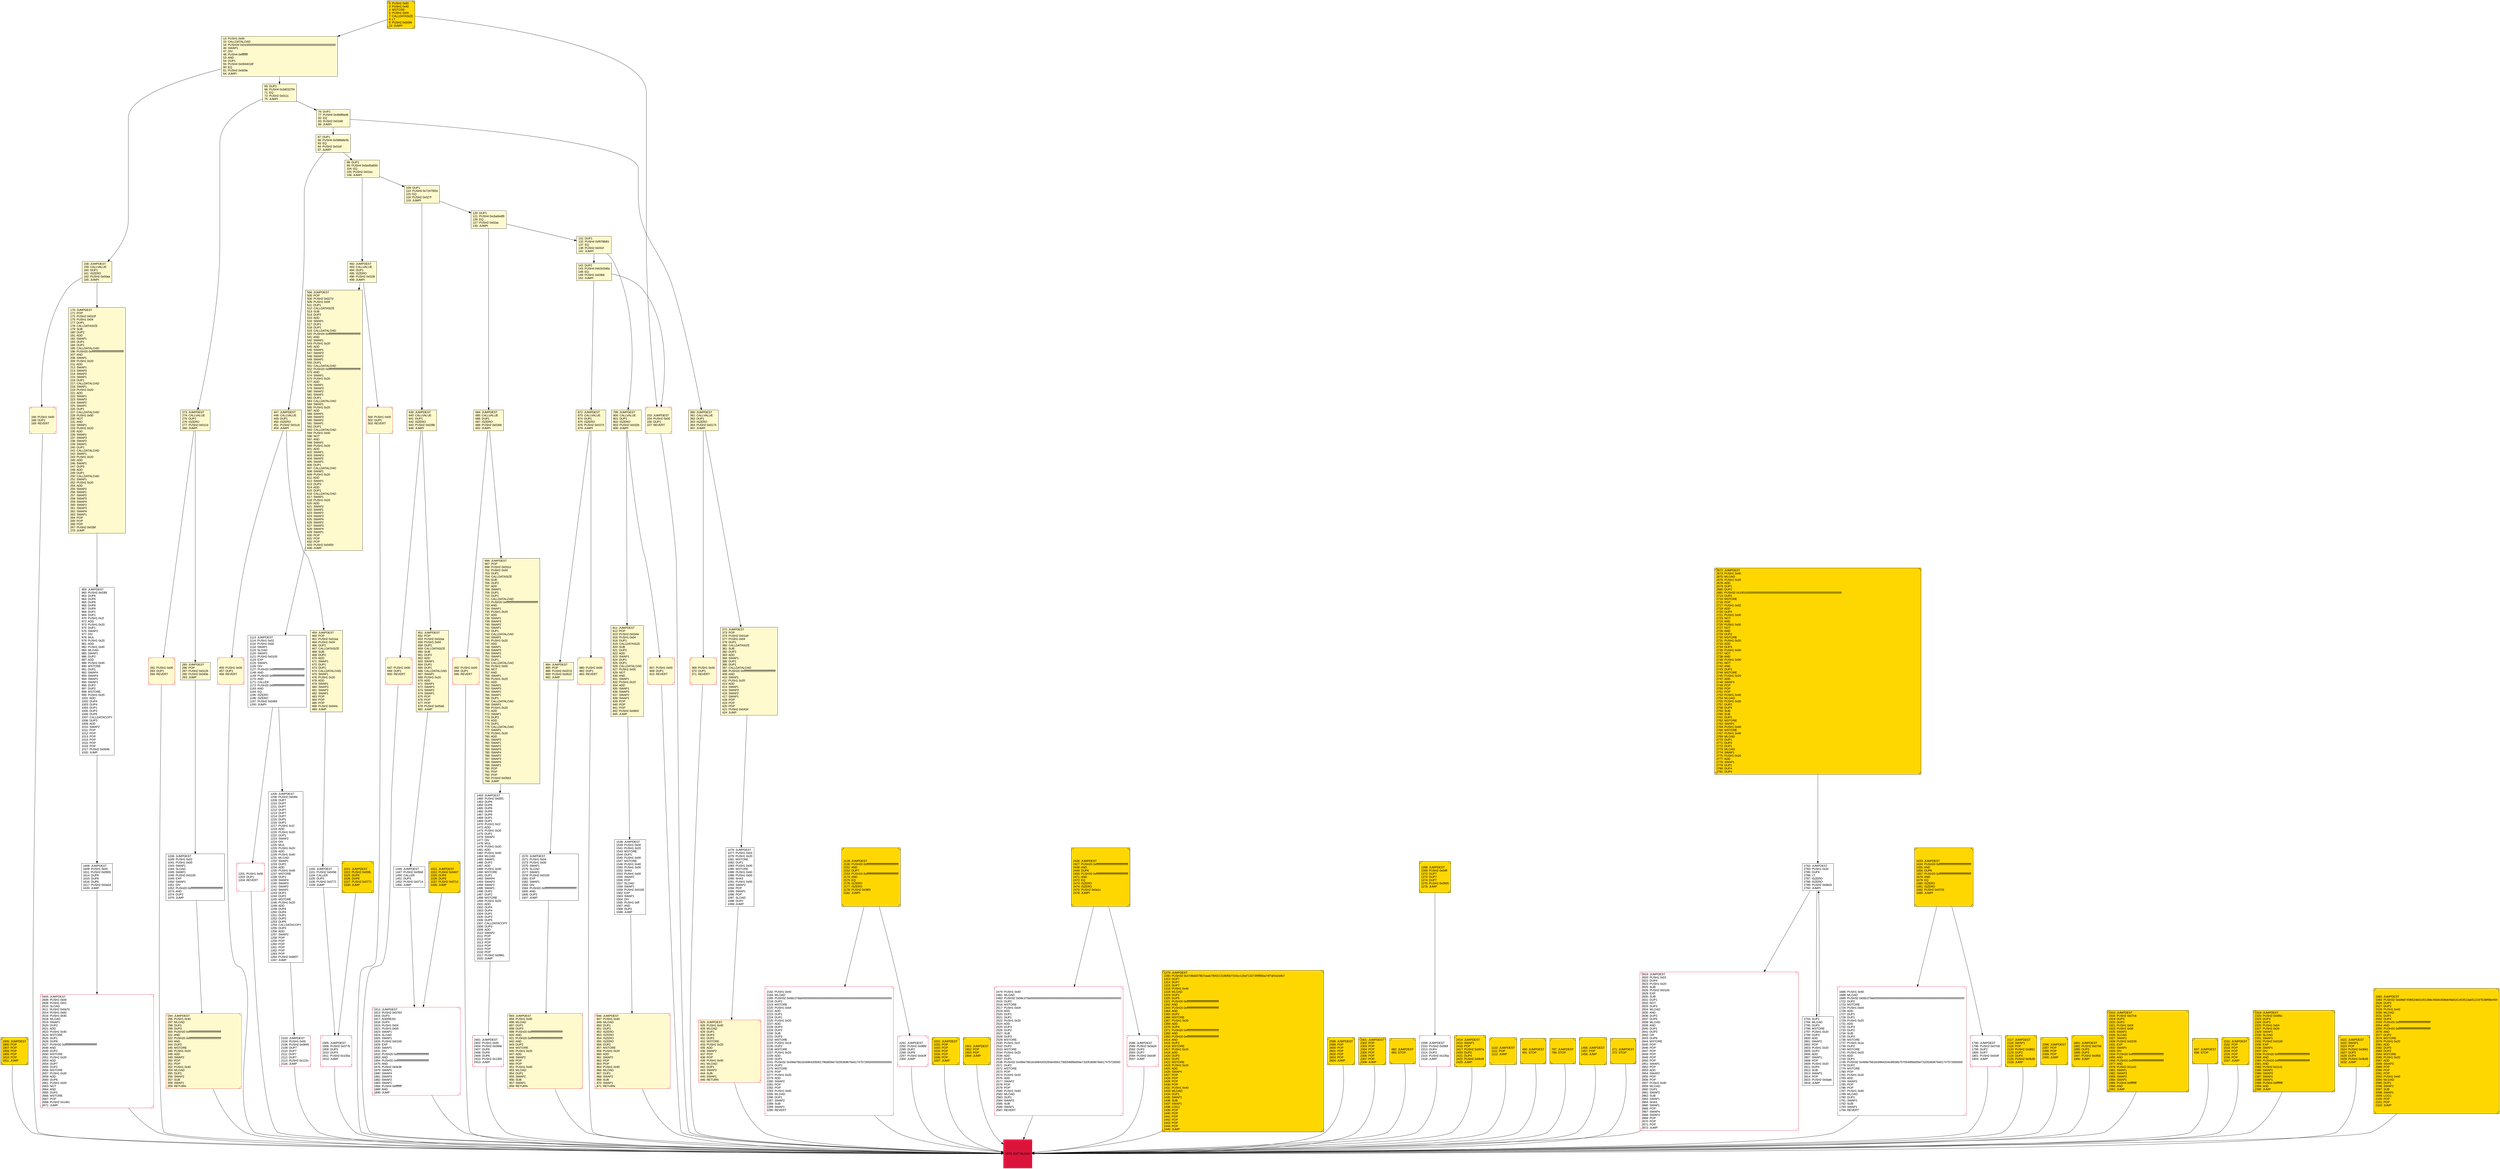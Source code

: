 digraph G {
bgcolor=transparent rankdir=UD;
node [shape=box style=filled color=black fillcolor=white fontname=arial fontcolor=black];
1992 [label="1992: JUMPDEST\l1993: PUSH32 0xb968745fb52db01651388c45b9c808b649af161403513ab512197f238f99e494\l2026: DUP3\l2027: DUP3\l2028: PUSH1 0x40\l2030: MLOAD\l2031: DUP1\l2032: DUP4\l2033: PUSH20 0xffffffffffffffffffffffffffffffffffffffff\l2054: AND\l2055: PUSH20 0xffffffffffffffffffffffffffffffffffffffff\l2076: AND\l2077: DUP2\l2078: MSTORE\l2079: PUSH1 0x20\l2081: ADD\l2082: DUP3\l2083: DUP2\l2084: MSTORE\l2085: PUSH1 0x20\l2087: ADD\l2088: SWAP3\l2089: POP\l2090: POP\l2091: POP\l2092: PUSH1 0x40\l2094: MLOAD\l2095: DUP1\l2096: SWAP2\l2097: SUB\l2098: SWAP1\l2099: LOG1\l2100: POP\l2101: POP\l2102: JUMP\l" shape=Msquare fillcolor=gold ];
13 [label="13: PUSH1 0x00\l15: CALLDATALOAD\l16: PUSH29 0x0100000000000000000000000000000000000000000000000000000000\l46: SWAP1\l47: DIV\l48: PUSH4 0xffffffff\l53: AND\l54: DUP1\l55: PUSH4 0x0944018f\l60: EQ\l61: PUSH2 0x009e\l64: JUMPI\l" fillcolor=lemonchiffon ];
1805 [label="1805: JUMPDEST\l1806: POP\l1807: POP\l1808: POP\l1809: POP\l1810: POP\l1811: JUMP\l" shape=Msquare fillcolor=gold ];
1538 [label="1538: JUMPDEST\l1539: PUSH1 0x00\l1541: PUSH1 0x20\l1543: MSTORE\l1544: DUP1\l1545: PUSH1 0x00\l1547: MSTORE\l1548: PUSH1 0x40\l1550: PUSH1 0x00\l1552: SHA3\l1553: PUSH1 0x00\l1555: SWAP2\l1556: POP\l1557: SLOAD\l1558: SWAP1\l1559: PUSH2 0x0100\l1562: EXP\l1563: SWAP1\l1564: DIV\l1565: PUSH1 0xff\l1567: AND\l1568: DUP2\l1569: JUMP\l" ];
492 [label="492: JUMPDEST\l493: CALLVALUE\l494: DUP1\l495: ISZERO\l496: PUSH2 0x01f8\l499: JUMPI\l" fillcolor=lemonchiffon ];
166 [label="166: PUSH1 0x00\l168: DUP1\l169: REVERT\l" fillcolor=lemonchiffon shape=Msquare color=crimson ];
2291 [label="2291: JUMPDEST\l2292: PUSH2 0x08fd\l2295: DUP2\l2296: DUP8\l2297: PUSH2 0x0c9f\l2300: JUMP\l" shape=Msquare color=crimson ];
651 [label="651: JUMPDEST\l652: POP\l653: PUSH2 0x02aa\l656: PUSH1 0x04\l658: DUP1\l659: CALLDATASIZE\l660: SUB\l661: DUP2\l662: ADD\l663: SWAP1\l664: DUP1\l665: DUP1\l666: CALLDATALOAD\l667: SWAP1\l668: PUSH1 0x20\l670: ADD\l671: SWAP1\l672: SWAP3\l673: SWAP2\l674: SWAP1\l675: POP\l676: POP\l677: POP\l678: PUSH2 0x05a6\l681: JUMP\l" fillcolor=lemonchiffon ];
1031 [label="1031: JUMPDEST\l1032: POP\l1033: POP\l1034: POP\l1035: POP\l1036: POP\l1037: JUMP\l" shape=Msquare fillcolor=gold ];
1201 [label="1201: PUSH1 0x00\l1203: DUP1\l1204: REVERT\l" shape=Msquare color=crimson ];
273 [label="273: JUMPDEST\l274: CALLVALUE\l275: DUP1\l276: ISZERO\l277: PUSH2 0x011d\l280: JUMPI\l" fillcolor=lemonchiffon ];
692 [label="692: PUSH1 0x00\l694: DUP1\l695: REVERT\l" fillcolor=lemonchiffon shape=Msquare color=crimson ];
360 [label="360: JUMPDEST\l361: CALLVALUE\l362: DUP1\l363: ISZERO\l364: PUSH2 0x0174\l367: JUMPI\l" fillcolor=lemonchiffon ];
425 [label="425: JUMPDEST\l426: PUSH1 0x40\l428: MLOAD\l429: DUP1\l430: DUP3\l431: DUP2\l432: MSTORE\l433: PUSH1 0x20\l435: ADD\l436: SWAP2\l437: POP\l438: POP\l439: PUSH1 0x40\l441: MLOAD\l442: DUP1\l443: SWAP2\l444: SUB\l445: SWAP1\l446: RETURN\l" fillcolor=lemonchiffon shape=Msquare color=crimson ];
2605 [label="2605: JUMPDEST\l2606: PUSH1 0x00\l2608: PUSH1 0x01\l2610: SLOAD\l2611: PUSH2 0x0a70\l2614: PUSH1 0x60\l2616: PUSH1 0x40\l2618: MLOAD\l2619: SWAP1\l2620: DUP2\l2621: ADD\l2622: PUSH1 0x40\l2624: MSTORE\l2625: DUP1\l2626: DUP8\l2627: PUSH20 0xffffffffffffffffffffffffffffffffffffffff\l2648: AND\l2649: DUP2\l2650: MSTORE\l2651: PUSH1 0x20\l2653: ADD\l2654: DUP7\l2655: DUP2\l2656: MSTORE\l2657: PUSH1 0x20\l2659: ADD\l2660: DUP6\l2661: PUSH1 0x00\l2663: NOT\l2664: AND\l2665: DUP2\l2666: MSTORE\l2667: POP\l2668: PUSH2 0x1461\l2671: JUMP\l" shape=Msquare color=crimson ];
647 [label="647: PUSH1 0x00\l649: DUP1\l650: REVERT\l" fillcolor=lemonchiffon shape=Msquare color=crimson ];
1901 [label="1901: JUMPDEST\l1902: POP\l1903: POP\l1904: JUMP\l" shape=Msquare fillcolor=gold ];
2873 [label="2873: JUMPDEST\l2874: PUSH1 0x00\l2876: DUP1\l" shape=Msquare color=crimson ];
2588 [label="2588: JUMPDEST\l2589: PUSH2 0x0a26\l2592: DUP2\l2593: DUP7\l2594: PUSH2 0x0c9f\l2597: JUMP\l" shape=Msquare color=crimson ];
893 [label="893: JUMPDEST\l894: PUSH1 0x40\l896: MLOAD\l897: DUP1\l898: DUP3\l899: PUSH20 0xffffffffffffffffffffffffffffffffffffffff\l920: AND\l921: PUSH20 0xffffffffffffffffffffffffffffffffffffffff\l942: AND\l943: DUP2\l944: MSTORE\l945: PUSH1 0x20\l947: ADD\l948: SWAP2\l949: POP\l950: POP\l951: PUSH1 0x40\l953: MLOAD\l954: DUP1\l955: SWAP2\l956: SUB\l957: SWAP1\l958: RETURN\l" fillcolor=lemonchiffon shape=Msquare color=crimson ];
1279 [label="1279: JUMPDEST\l1280: PUSH32 0xe7d9dd378b7eaab790021318bf0b7316cc12bd7132735ff85ba74f7af1b2d4b7\l1313: DUP7\l1314: DUP7\l1315: DUP7\l1316: PUSH1 0x40\l1318: MLOAD\l1319: DUP1\l1320: DUP5\l1321: PUSH20 0xffffffffffffffffffffffffffffffffffffffff\l1342: AND\l1343: PUSH20 0xffffffffffffffffffffffffffffffffffffffff\l1364: AND\l1365: DUP2\l1366: MSTORE\l1367: PUSH1 0x20\l1369: ADD\l1370: DUP4\l1371: PUSH20 0xffffffffffffffffffffffffffffffffffffffff\l1392: AND\l1393: PUSH20 0xffffffffffffffffffffffffffffffffffffffff\l1414: AND\l1415: DUP2\l1416: MSTORE\l1417: PUSH1 0x20\l1419: ADD\l1420: DUP3\l1421: DUP2\l1422: MSTORE\l1423: PUSH1 0x20\l1425: ADD\l1426: SWAP4\l1427: POP\l1428: POP\l1429: POP\l1430: POP\l1431: PUSH1 0x40\l1433: MLOAD\l1434: DUP1\l1435: SWAP2\l1436: SUB\l1437: SWAP1\l1438: LOG1\l1439: POP\l1440: POP\l1441: POP\l1442: POP\l1443: POP\l1444: POP\l1445: JUMP\l" shape=Msquare fillcolor=gold ];
2598 [label="2598: JUMPDEST\l2599: POP\l2600: POP\l2601: POP\l2602: POP\l2603: POP\l2604: JUMP\l" shape=Msquare fillcolor=gold ];
884 [label="884: JUMPDEST\l885: POP\l886: PUSH2 0x037d\l889: PUSH2 0x0622\l892: JUMP\l" fillcolor=lemonchiffon ];
2873 [label="2873: EXIT BLOCK\l" fillcolor=crimson ];
2301 [label="2301: JUMPDEST\l2302: POP\l2303: POP\l2304: POP\l2305: POP\l2306: POP\l2307: POP\l2308: JUMP\l" shape=Msquare fillcolor=gold ];
682 [label="682: JUMPDEST\l683: STOP\l" fillcolor=lemonchiffon shape=Msquare fillcolor=gold ];
811 [label="811: JUMPDEST\l812: POP\l813: PUSH2 0x034e\l816: PUSH1 0x04\l818: DUP1\l819: CALLDATASIZE\l820: SUB\l821: DUP2\l822: ADD\l823: SWAP1\l824: DUP1\l825: DUP1\l826: CALLDATALOAD\l827: PUSH1 0x00\l829: NOT\l830: AND\l831: SWAP1\l832: PUSH1 0x20\l834: ADD\l835: SWAP1\l836: SWAP3\l837: SWAP2\l838: SWAP1\l839: POP\l840: POP\l841: POP\l842: PUSH2 0x0602\l845: JUMP\l" fillcolor=lemonchiffon ];
87 [label="87: DUP1\l88: PUSH4 0x586b8e3b\l93: EQ\l94: PUSH2 0x01bf\l97: JUMPI\l" fillcolor=lemonchiffon ];
684 [label="684: JUMPDEST\l685: CALLVALUE\l686: DUP1\l687: ISZERO\l688: PUSH2 0x02b8\l691: JUMPI\l" fillcolor=lemonchiffon ];
2309 [label="2309: JUMPDEST\l2310: PUSH2 0x090f\l2313: DUP4\l2314: DUP3\l2315: PUSH2 0x105a\l2318: JUMP\l" shape=Msquare color=crimson ];
799 [label="799: JUMPDEST\l800: CALLVALUE\l801: DUP1\l802: ISZERO\l803: PUSH2 0x032b\l806: JUMPI\l" fillcolor=lemonchiffon ];
959 [label="959: JUMPDEST\l960: PUSH2 0x03fd\l963: DUP6\l964: DUP6\l965: DUP6\l966: DUP6\l967: DUP6\l968: DUP1\l969: DUP1\l970: PUSH1 0x1f\l972: ADD\l973: PUSH1 0x20\l975: DUP1\l976: SWAP2\l977: DIV\l978: MUL\l979: PUSH1 0x20\l981: ADD\l982: PUSH1 0x40\l984: MLOAD\l985: SWAP1\l986: DUP2\l987: ADD\l988: PUSH1 0x40\l990: MSTORE\l991: DUP1\l992: SWAP4\l993: SWAP3\l994: SWAP2\l995: SWAP1\l996: DUP2\l997: DUP2\l998: MSTORE\l999: PUSH1 0x20\l1001: ADD\l1002: DUP4\l1003: DUP4\l1004: DUP1\l1005: DUP3\l1006: DUP5\l1007: CALLDATACOPY\l1008: DUP3\l1009: ADD\l1010: SWAP2\l1011: POP\l1012: POP\l1013: POP\l1014: POP\l1015: POP\l1016: POP\l1017: PUSH2 0x0648\l1020: JUMP\l" ];
131 [label="131: DUP1\l132: PUSH4 0xf978fd61\l137: EQ\l138: PUSH2 0x031f\l141: JUMPI\l" fillcolor=lemonchiffon ];
500 [label="500: PUSH1 0x00\l502: DUP1\l503: REVERT\l" fillcolor=lemonchiffon shape=Msquare color=crimson ];
65 [label="65: DUP1\l66: PUSH4 0x3d0327f4\l71: EQ\l72: PUSH2 0x0111\l75: JUMPI\l" fillcolor=lemonchiffon ];
1459 [label="1459: JUMPDEST\l1460: PUSH2 0x05f1\l1463: DUP6\l1464: DUP6\l1465: DUP6\l1466: DUP6\l1467: DUP6\l1468: DUP1\l1469: DUP1\l1470: PUSH1 0x1f\l1472: ADD\l1473: PUSH1 0x20\l1475: DUP1\l1476: SWAP2\l1477: DIV\l1478: MUL\l1479: PUSH1 0x20\l1481: ADD\l1482: PUSH1 0x40\l1484: MLOAD\l1485: SWAP1\l1486: DUP2\l1487: ADD\l1488: PUSH1 0x40\l1490: MSTORE\l1491: DUP1\l1492: SWAP4\l1493: SWAP3\l1494: SWAP2\l1495: SWAP1\l1496: DUP2\l1497: DUP2\l1498: MSTORE\l1499: PUSH1 0x20\l1501: ADD\l1502: DUP4\l1503: DUP4\l1504: DUP1\l1505: DUP3\l1506: DUP5\l1507: CALLDATACOPY\l1508: DUP3\l1509: ADD\l1510: SWAP2\l1511: POP\l1512: POP\l1513: POP\l1514: POP\l1515: POP\l1516: POP\l1517: PUSH2 0x0961\l1520: JUMP\l" ];
459 [label="459: JUMPDEST\l460: POP\l461: PUSH2 0x01ea\l464: PUSH1 0x04\l466: DUP1\l467: CALLDATASIZE\l468: SUB\l469: DUP2\l470: ADD\l471: SWAP1\l472: DUP1\l473: DUP1\l474: CALLDATALOAD\l475: SWAP1\l476: PUSH1 0x20\l478: ADD\l479: SWAP1\l480: SWAP3\l481: SWAP2\l482: SWAP1\l483: POP\l484: POP\l485: POP\l486: PUSH2 0x044c\l489: JUMP\l" fillcolor=lemonchiffon ];
2414 [label="2414: JUMPDEST\l2415: SWAP1\l2416: POP\l2417: PUSH2 0x097a\l2420: DUP2\l2421: DUP4\l2422: PUSH2 0x0b39\l2425: JUMP\l" shape=Msquare fillcolor=gold ];
1446 [label="1446: JUMPDEST\l1447: PUSH2 0x05b0\l1450: CALLER\l1451: DUP3\l1452: PUSH2 0x0714\l1455: JUMP\l" ];
455 [label="455: PUSH1 0x00\l457: DUP1\l458: REVERT\l" fillcolor=lemonchiffon shape=Msquare color=crimson ];
2103 [label="2103: JUMPDEST\l2104: PUSH1 0x00\l2106: PUSH2 0x0845\l2109: DUP7\l2110: DUP7\l2111: DUP7\l2112: DUP7\l2113: PUSH2 0x122c\l2116: JUMP\l" shape=Msquare color=crimson ];
1113 [label="1113: JUMPDEST\l1114: PUSH1 0x02\l1116: PUSH1 0x00\l1118: SWAP1\l1119: SLOAD\l1120: SWAP1\l1121: PUSH2 0x0100\l1124: EXP\l1125: SWAP1\l1126: DIV\l1127: PUSH20 0xffffffffffffffffffffffffffffffffffffffff\l1148: AND\l1149: PUSH20 0xffffffffffffffffffffffffffffffffffffffff\l1170: AND\l1171: CALLER\l1172: PUSH20 0xffffffffffffffffffffffffffffffffffffffff\l1193: AND\l1194: EQ\l1195: ISZERO\l1196: ISZERO\l1197: PUSH2 0x04b5\l1200: JUMPI\l" ];
76 [label="76: DUP1\l77: PUSH4 0x49df8a46\l82: EQ\l83: PUSH2 0x0168\l86: JUMPI\l" fillcolor=lemonchiffon ];
696 [label="696: JUMPDEST\l697: POP\l698: PUSH2 0x031d\l701: PUSH1 0x04\l703: DUP1\l704: CALLDATASIZE\l705: SUB\l706: DUP2\l707: ADD\l708: SWAP1\l709: DUP1\l710: DUP1\l711: CALLDATALOAD\l712: PUSH20 0xffffffffffffffffffffffffffffffffffffffff\l733: AND\l734: SWAP1\l735: PUSH1 0x20\l737: ADD\l738: SWAP1\l739: SWAP3\l740: SWAP2\l741: SWAP1\l742: DUP1\l743: CALLDATALOAD\l744: SWAP1\l745: PUSH1 0x20\l747: ADD\l748: SWAP1\l749: SWAP3\l750: SWAP2\l751: SWAP1\l752: DUP1\l753: CALLDATALOAD\l754: PUSH1 0x00\l756: NOT\l757: AND\l758: SWAP1\l759: PUSH1 0x20\l761: ADD\l762: SWAP1\l763: SWAP3\l764: SWAP2\l765: SWAP1\l766: DUP1\l767: CALLDATALOAD\l768: SWAP1\l769: PUSH1 0x20\l771: ADD\l772: SWAP1\l773: DUP3\l774: ADD\l775: DUP1\l776: CALLDATALOAD\l777: SWAP1\l778: PUSH1 0x20\l780: ADD\l781: SWAP2\l782: SWAP1\l783: SWAP2\l784: SWAP3\l785: SWAP4\l786: SWAP2\l787: SWAP3\l788: SWAP4\l789: SWAP1\l790: POP\l791: POP\l792: POP\l793: PUSH2 0x05b3\l796: JUMP\l" fillcolor=lemonchiffon ];
1110 [label="1110: JUMPDEST\l1111: POP\l1112: JUMP\l" shape=Msquare fillcolor=gold ];
846 [label="846: JUMPDEST\l847: PUSH1 0x40\l849: MLOAD\l850: DUP1\l851: DUP3\l852: ISZERO\l853: ISZERO\l854: ISZERO\l855: ISZERO\l856: DUP2\l857: MSTORE\l858: PUSH1 0x20\l860: ADD\l861: SWAP2\l862: POP\l863: POP\l864: PUSH1 0x40\l866: MLOAD\l867: DUP1\l868: SWAP2\l869: SUB\l870: SWAP1\l871: RETURN\l" fillcolor=lemonchiffon shape=Msquare color=crimson ];
294 [label="294: JUMPDEST\l295: PUSH1 0x40\l297: MLOAD\l298: DUP1\l299: DUP3\l300: PUSH20 0xffffffffffffffffffffffffffffffffffffffff\l321: AND\l322: PUSH20 0xffffffffffffffffffffffffffffffffffffffff\l343: AND\l344: DUP2\l345: MSTORE\l346: PUSH1 0x20\l348: ADD\l349: SWAP2\l350: POP\l351: POP\l352: PUSH1 0x40\l354: MLOAD\l355: DUP1\l356: SWAP2\l357: SUB\l358: SWAP1\l359: RETURN\l" fillcolor=lemonchiffon shape=Msquare color=crimson ];
872 [label="872: JUMPDEST\l873: CALLVALUE\l874: DUP1\l875: ISZERO\l876: PUSH2 0x0374\l879: JUMPI\l" fillcolor=lemonchiffon ];
2672 [label="2672: JUMPDEST\l2673: PUSH1 0x40\l2675: MLOAD\l2676: PUSH1 0x20\l2678: ADD\l2679: DUP1\l2680: DUP1\l2681: PUSH32 0x1901000000000000000000000000000000000000000000000000000000000000\l2714: DUP2\l2715: MSTORE\l2716: POP\l2717: PUSH1 0x02\l2719: ADD\l2720: DUP4\l2721: PUSH1 0x00\l2723: NOT\l2724: AND\l2725: PUSH1 0x00\l2727: NOT\l2728: AND\l2729: DUP2\l2730: MSTORE\l2731: PUSH1 0x20\l2733: ADD\l2734: DUP3\l2735: PUSH1 0x00\l2737: NOT\l2738: AND\l2739: PUSH1 0x00\l2741: NOT\l2742: AND\l2743: DUP2\l2744: MSTORE\l2745: PUSH1 0x20\l2747: ADD\l2748: SWAP3\l2749: POP\l2750: POP\l2751: POP\l2752: PUSH1 0x40\l2754: MLOAD\l2755: PUSH1 0x20\l2757: DUP2\l2758: DUP4\l2759: SUB\l2760: SUB\l2761: DUP2\l2762: MSTORE\l2763: SWAP1\l2764: PUSH1 0x40\l2766: MSTORE\l2767: PUSH1 0x40\l2769: MLOAD\l2770: DUP1\l2771: DUP3\l2772: DUP1\l2773: MLOAD\l2774: SWAP1\l2775: PUSH1 0x20\l2777: ADD\l2778: SWAP1\l2779: DUP1\l2780: DUP4\l2781: DUP4\l" shape=Msquare fillcolor=gold ];
490 [label="490: JUMPDEST\l491: STOP\l" fillcolor=lemonchiffon shape=Msquare fillcolor=gold ];
2479 [label="2479: PUSH1 0x40\l2481: MLOAD\l2482: PUSH32 0x08c379a000000000000000000000000000000000000000000000000000000000\l2515: DUP2\l2516: MSTORE\l2517: PUSH1 0x04\l2519: ADD\l2520: DUP1\l2521: DUP1\l2522: PUSH1 0x20\l2524: ADD\l2525: DUP3\l2526: DUP2\l2527: SUB\l2528: DUP3\l2529: MSTORE\l2530: PUSH1 0x1f\l2532: DUP2\l2533: MSTORE\l2534: PUSH1 0x20\l2536: ADD\l2537: DUP1\l2538: PUSH32 0x496e76616c69642052656c65617365546f6b656e73205369676e617475726500\l2571: DUP2\l2572: MSTORE\l2573: POP\l2574: PUSH1 0x20\l2576: ADD\l2577: SWAP2\l2578: POP\l2579: POP\l2580: PUSH1 0x40\l2582: MLOAD\l2583: DUP1\l2584: SWAP2\l2585: SUB\l2586: SWAP1\l2587: REVERT\l" shape=Msquare color=crimson ];
807 [label="807: PUSH1 0x00\l809: DUP1\l810: REVERT\l" fillcolor=lemonchiffon shape=Msquare color=crimson ];
797 [label="797: JUMPDEST\l798: STOP\l" fillcolor=lemonchiffon shape=Msquare fillcolor=gold ];
98 [label="98: DUP1\l99: PUSH4 0x5ed5eb50\l104: EQ\l105: PUSH2 0x01ec\l108: JUMPI\l" fillcolor=lemonchiffon ];
1456 [label="1456: JUMPDEST\l1457: POP\l1458: JUMP\l" shape=Msquare fillcolor=gold ];
158 [label="158: JUMPDEST\l159: CALLVALUE\l160: DUP1\l161: ISZERO\l162: PUSH2 0x00aa\l165: JUMPI\l" fillcolor=lemonchiffon ];
271 [label="271: JUMPDEST\l272: STOP\l" fillcolor=lemonchiffon shape=Msquare fillcolor=gold ];
153 [label="153: JUMPDEST\l154: PUSH1 0x00\l156: DUP1\l157: REVERT\l" fillcolor=lemonchiffon shape=Msquare color=crimson ];
2426 [label="2426: JUMPDEST\l2427: PUSH20 0xffffffffffffffffffffffffffffffffffffffff\l2448: AND\l2449: DUP6\l2450: PUSH20 0xffffffffffffffffffffffffffffffffffffffff\l2471: AND\l2472: EQ\l2473: ISZERO\l2474: ISZERO\l2475: PUSH2 0x0a1c\l2478: JUMPI\l" shape=Msquare fillcolor=gold ];
2793 [label="2793: DUP1\l2794: MLOAD\l2795: DUP3\l2796: MSTORE\l2797: PUSH1 0x20\l2799: DUP3\l2800: ADD\l2801: SWAP2\l2802: POP\l2803: PUSH1 0x20\l2805: DUP2\l2806: ADD\l2807: SWAP1\l2808: POP\l2809: PUSH1 0x20\l2811: DUP4\l2812: SUB\l2813: SWAP3\l2814: POP\l2815: PUSH2 0x0ade\l2818: JUMP\l" ];
2819 [label="2819: JUMPDEST\l2820: PUSH1 0x01\l2822: DUP4\l2823: PUSH1 0x20\l2825: SUB\l2826: PUSH2 0x0100\l2829: EXP\l2830: SUB\l2831: DUP1\l2832: NOT\l2833: DUP3\l2834: MLOAD\l2835: AND\l2836: DUP2\l2837: DUP5\l2838: MLOAD\l2839: AND\l2840: DUP1\l2841: DUP3\l2842: OR\l2843: DUP6\l2844: MSTORE\l2845: POP\l2846: POP\l2847: POP\l2848: POP\l2849: POP\l2850: POP\l2851: SWAP1\l2852: POP\l2853: ADD\l2854: SWAP2\l2855: POP\l2856: POP\l2857: PUSH1 0x40\l2859: MLOAD\l2860: DUP1\l2861: SWAP2\l2862: SUB\l2863: SWAP1\l2864: SHA3\l2865: SWAP1\l2866: POP\l2867: SWAP4\l2868: SWAP3\l2869: POP\l2870: POP\l2871: POP\l2872: JUMP\l" shape=Msquare color=crimson ];
120 [label="120: DUP1\l121: PUSH4 0xcba5edf8\l126: EQ\l127: PUSH2 0x02ac\l130: JUMPI\l" fillcolor=lemonchiffon ];
1038 [label="1038: JUMPDEST\l1039: PUSH1 0x02\l1041: PUSH1 0x00\l1043: SWAP1\l1044: SLOAD\l1045: SWAP1\l1046: PUSH2 0x0100\l1049: EXP\l1050: SWAP1\l1051: DIV\l1052: PUSH20 0xffffffffffffffffffffffffffffffffffffffff\l1073: AND\l1074: DUP2\l1075: JUMP\l" ];
1795 [label="1795: JUMPDEST\l1796: PUSH2 0x070d\l1799: DUP2\l1800: DUP7\l1801: PUSH2 0x0c9f\l1804: JUMP\l" shape=Msquare color=crimson ];
2117 [label="2117: JUMPDEST\l2118: SWAP1\l2119: POP\l2120: PUSH2 0x0851\l2123: DUP2\l2124: DUP4\l2125: PUSH2 0x0b39\l2128: JUMP\l" shape=Msquare fillcolor=gold ];
170 [label="170: JUMPDEST\l171: POP\l172: PUSH2 0x010f\l175: PUSH1 0x04\l177: DUP1\l178: CALLDATASIZE\l179: SUB\l180: DUP2\l181: ADD\l182: SWAP1\l183: DUP1\l184: DUP1\l185: CALLDATALOAD\l186: PUSH20 0xffffffffffffffffffffffffffffffffffffffff\l207: AND\l208: SWAP1\l209: PUSH1 0x20\l211: ADD\l212: SWAP1\l213: SWAP3\l214: SWAP2\l215: SWAP1\l216: DUP1\l217: CALLDATALOAD\l218: SWAP1\l219: PUSH1 0x20\l221: ADD\l222: SWAP1\l223: SWAP3\l224: SWAP2\l225: SWAP1\l226: DUP1\l227: CALLDATALOAD\l228: PUSH1 0x00\l230: NOT\l231: AND\l232: SWAP1\l233: PUSH1 0x20\l235: ADD\l236: SWAP1\l237: SWAP3\l238: SWAP2\l239: SWAP1\l240: DUP1\l241: CALLDATALOAD\l242: SWAP1\l243: PUSH1 0x20\l245: ADD\l246: SWAP1\l247: DUP3\l248: ADD\l249: DUP1\l250: CALLDATALOAD\l251: SWAP1\l252: PUSH1 0x20\l254: ADD\l255: SWAP2\l256: SWAP1\l257: SWAP2\l258: SWAP3\l259: SWAP4\l260: SWAP2\l261: SWAP3\l262: SWAP4\l263: SWAP1\l264: POP\l265: POP\l266: POP\l267: PUSH2 0x03bf\l270: JUMP\l" fillcolor=lemonchiffon ];
2129 [label="2129: JUMPDEST\l2130: PUSH20 0xffffffffffffffffffffffffffffffffffffffff\l2151: AND\l2152: DUP7\l2153: PUSH20 0xffffffffffffffffffffffffffffffffffffffff\l2174: AND\l2175: EQ\l2176: ISZERO\l2177: ISZERO\l2178: PUSH2 0x08f3\l2181: JUMPI\l" shape=Msquare fillcolor=gold ];
1521 [label="1521: JUMPDEST\l1522: PUSH2 0x05fb\l1525: DUP6\l1526: DUP6\l1527: PUSH2 0x0771\l1530: JUMP\l" shape=Msquare fillcolor=gold ];
109 [label="109: DUP1\l110: PUSH4 0x72475f2d\l115: EQ\l116: PUSH2 0x027f\l119: JUMPI\l" fillcolor=lemonchiffon ];
447 [label="447: JUMPDEST\l448: CALLVALUE\l449: DUP1\l450: ISZERO\l451: PUSH2 0x01cb\l454: JUMPI\l" fillcolor=lemonchiffon ];
281 [label="281: PUSH1 0x00\l283: DUP1\l284: REVERT\l" fillcolor=lemonchiffon shape=Msquare color=crimson ];
0 [label="0: PUSH1 0x80\l2: PUSH1 0x40\l4: MSTORE\l5: PUSH1 0x04\l7: CALLDATASIZE\l8: LT\l9: PUSH2 0x0099\l12: JUMPI\l" fillcolor=lemonchiffon shape=Msquare fillcolor=gold ];
1608 [label="1608: JUMPDEST\l1609: PUSH1 0x00\l1611: PUSH2 0x0655\l1614: DUP6\l1615: DUP6\l1616: DUP6\l1617: PUSH2 0x0a2d\l1620: JUMP\l" ];
2396 [label="2396: JUMPDEST\l2397: POP\l2398: POP\l2399: POP\l2400: JUMP\l" shape=Msquare fillcolor=gold ];
1633 [label="1633: JUMPDEST\l1634: PUSH20 0xffffffffffffffffffffffffffffffffffffffff\l1655: AND\l1656: DUP6\l1657: PUSH20 0xffffffffffffffffffffffffffffffffffffffff\l1678: AND\l1679: EQ\l1680: ISZERO\l1681: ISZERO\l1682: PUSH2 0x0703\l1685: JUMPI\l" shape=Msquare fillcolor=gold ];
2182 [label="2182: PUSH1 0x40\l2184: MLOAD\l2185: PUSH32 0x08c379a000000000000000000000000000000000000000000000000000000000\l2218: DUP2\l2219: MSTORE\l2220: PUSH1 0x04\l2222: ADD\l2223: DUP1\l2224: DUP1\l2225: PUSH1 0x20\l2227: ADD\l2228: DUP3\l2229: DUP2\l2230: SUB\l2231: DUP3\l2232: MSTORE\l2233: PUSH1 0x19\l2235: DUP2\l2236: MSTORE\l2237: PUSH1 0x20\l2239: ADD\l2240: DUP1\l2241: PUSH32 0x496e76616c6964205061796d656e74205369676e617475726500000000000000\l2274: DUP2\l2275: MSTORE\l2276: POP\l2277: PUSH1 0x20\l2279: ADD\l2280: SWAP2\l2281: POP\l2282: POP\l2283: PUSH1 0x40\l2285: MLOAD\l2286: DUP1\l2287: SWAP2\l2288: SUB\l2289: SWAP1\l2290: REVERT\l" shape=Msquare color=crimson ];
1812 [label="1812: JUMPDEST\l1813: PUSH2 0x0763\l1816: DUP3\l1817: ADDRESS\l1818: DUP4\l1819: PUSH1 0x04\l1821: PUSH1 0x00\l1823: SWAP1\l1824: SLOAD\l1825: SWAP1\l1826: PUSH2 0x0100\l1829: EXP\l1830: SWAP1\l1831: DIV\l1832: PUSH20 0xffffffffffffffffffffffffffffffffffffffff\l1853: AND\l1854: PUSH20 0xffffffffffffffffffffffffffffffffffffffff\l1875: AND\l1876: PUSH2 0x0e36\l1879: SWAP1\l1880: SWAP4\l1881: SWAP3\l1882: SWAP2\l1883: SWAP1\l1884: PUSH4 0xffffffff\l1889: AND\l1890: JUMP\l" shape=Msquare color=crimson ];
1205 [label="1205: JUMPDEST\l1206: PUSH2 0x04f4\l1209: DUP7\l1210: DUP7\l1211: DUP7\l1212: DUP7\l1213: DUP7\l1214: DUP7\l1215: DUP1\l1216: DUP1\l1217: PUSH1 0x1f\l1219: ADD\l1220: PUSH1 0x20\l1222: DUP1\l1223: SWAP2\l1224: DIV\l1225: MUL\l1226: PUSH1 0x20\l1228: ADD\l1229: PUSH1 0x40\l1231: MLOAD\l1232: SWAP1\l1233: DUP2\l1234: ADD\l1235: PUSH1 0x40\l1237: MSTORE\l1238: DUP1\l1239: SWAP4\l1240: SWAP3\l1241: SWAP2\l1242: SWAP1\l1243: DUP2\l1244: DUP2\l1245: MSTORE\l1246: PUSH1 0x20\l1248: ADD\l1249: DUP4\l1250: DUP4\l1251: DUP1\l1252: DUP3\l1253: DUP5\l1254: CALLDATACOPY\l1255: DUP3\l1256: ADD\l1257: SWAP2\l1258: POP\l1259: POP\l1260: POP\l1261: POP\l1262: POP\l1263: POP\l1264: PUSH2 0x0837\l1267: JUMP\l" ];
368 [label="368: PUSH1 0x00\l370: DUP1\l371: REVERT\l" fillcolor=lemonchiffon shape=Msquare color=crimson ];
880 [label="880: PUSH1 0x00\l882: DUP1\l883: REVERT\l" fillcolor=lemonchiffon shape=Msquare color=crimson ];
504 [label="504: JUMPDEST\l505: POP\l506: PUSH2 0x027d\l509: PUSH1 0x04\l511: DUP1\l512: CALLDATASIZE\l513: SUB\l514: DUP2\l515: ADD\l516: SWAP1\l517: DUP1\l518: DUP1\l519: CALLDATALOAD\l520: PUSH20 0xffffffffffffffffffffffffffffffffffffffff\l541: AND\l542: SWAP1\l543: PUSH1 0x20\l545: ADD\l546: SWAP1\l547: SWAP3\l548: SWAP2\l549: SWAP1\l550: DUP1\l551: CALLDATALOAD\l552: PUSH20 0xffffffffffffffffffffffffffffffffffffffff\l573: AND\l574: SWAP1\l575: PUSH1 0x20\l577: ADD\l578: SWAP1\l579: SWAP3\l580: SWAP2\l581: SWAP1\l582: DUP1\l583: CALLDATALOAD\l584: SWAP1\l585: PUSH1 0x20\l587: ADD\l588: SWAP1\l589: SWAP3\l590: SWAP2\l591: SWAP1\l592: DUP1\l593: CALLDATALOAD\l594: PUSH1 0x00\l596: NOT\l597: AND\l598: SWAP1\l599: PUSH1 0x20\l601: ADD\l602: SWAP1\l603: SWAP3\l604: SWAP2\l605: SWAP1\l606: DUP1\l607: CALLDATALOAD\l608: SWAP1\l609: PUSH1 0x20\l611: ADD\l612: SWAP1\l613: DUP3\l614: ADD\l615: DUP1\l616: CALLDATALOAD\l617: SWAP1\l618: PUSH1 0x20\l620: ADD\l621: SWAP2\l622: SWAP1\l623: SWAP2\l624: SWAP3\l625: SWAP4\l626: SWAP2\l627: SWAP3\l628: SWAP4\l629: SWAP1\l630: POP\l631: POP\l632: POP\l633: PUSH2 0x0459\l636: JUMP\l" fillcolor=lemonchiffon ];
1905 [label="1905: JUMPDEST\l1906: PUSH2 0x077b\l1909: DUP3\l1910: DUP3\l1911: PUSH2 0x105a\l1914: JUMP\l" shape=Msquare color=crimson ];
285 [label="285: JUMPDEST\l286: POP\l287: PUSH2 0x0126\l290: PUSH2 0x040e\l293: JUMP\l" fillcolor=lemonchiffon ];
1891 [label="1891: JUMPDEST\l1892: PUSH2 0x076d\l1895: DUP3\l1896: DUP3\l1897: PUSH2 0x0f56\l1900: JUMP\l" shape=Msquare fillcolor=gold ];
1268 [label="1268: JUMPDEST\l1269: PUSH2 0x04ff\l1272: DUP7\l1273: DUP7\l1274: DUP7\l1275: PUSH2 0x0905\l1278: JUMP\l" shape=Msquare fillcolor=gold ];
1021 [label="1021: JUMPDEST\l1022: PUSH2 0x0407\l1025: DUP6\l1026: DUP6\l1027: PUSH2 0x0714\l1030: JUMP\l" shape=Msquare fillcolor=gold ];
1915 [label="1915: JUMPDEST\l1916: PUSH2 0x07c8\l1919: DUP3\l1920: DUP3\l1921: PUSH1 0x04\l1923: PUSH1 0x00\l1925: SWAP1\l1926: SLOAD\l1927: SWAP1\l1928: PUSH2 0x0100\l1931: EXP\l1932: SWAP1\l1933: DIV\l1934: PUSH20 0xffffffffffffffffffffffffffffffffffffffff\l1955: AND\l1956: PUSH20 0xffffffffffffffffffffffffffffffffffffffff\l1977: AND\l1978: PUSH2 0x1141\l1981: SWAP1\l1982: SWAP3\l1983: SWAP2\l1984: SWAP1\l1985: PUSH4 0xffffffff\l1990: AND\l1991: JUMP\l" shape=Msquare fillcolor=gold ];
2401 [label="2401: JUMPDEST\l2402: PUSH1 0x00\l2404: PUSH2 0x096e\l2407: DUP6\l2408: DUP6\l2409: DUP6\l2410: PUSH2 0x1355\l2413: JUMP\l" shape=Msquare color=crimson ];
639 [label="639: JUMPDEST\l640: CALLVALUE\l641: DUP1\l642: ISZERO\l643: PUSH2 0x028b\l646: JUMPI\l" fillcolor=lemonchiffon ];
1570 [label="1570: JUMPDEST\l1571: PUSH1 0x04\l1573: PUSH1 0x00\l1575: SWAP1\l1576: SLOAD\l1577: SWAP1\l1578: PUSH2 0x0100\l1581: EXP\l1582: SWAP1\l1583: DIV\l1584: PUSH20 0xffffffffffffffffffffffffffffffffffffffff\l1605: AND\l1606: DUP2\l1607: JUMP\l" ];
637 [label="637: JUMPDEST\l638: STOP\l" fillcolor=lemonchiffon shape=Msquare fillcolor=gold ];
1686 [label="1686: PUSH1 0x40\l1688: MLOAD\l1689: PUSH32 0x08c379a000000000000000000000000000000000000000000000000000000000\l1722: DUP2\l1723: MSTORE\l1724: PUSH1 0x04\l1726: ADD\l1727: DUP1\l1728: DUP1\l1729: PUSH1 0x20\l1731: ADD\l1732: DUP3\l1733: DUP2\l1734: SUB\l1735: DUP3\l1736: MSTORE\l1737: PUSH1 0x1e\l1739: DUP2\l1740: MSTORE\l1741: PUSH1 0x20\l1743: ADD\l1744: DUP1\l1745: PUSH32 0x496e76616c6964204c6f636b7570546f6b656e73205369676e61747572650000\l1778: DUP2\l1779: MSTORE\l1780: POP\l1781: PUSH1 0x20\l1783: ADD\l1784: SWAP2\l1785: POP\l1786: POP\l1787: PUSH1 0x40\l1789: MLOAD\l1790: DUP1\l1791: SWAP2\l1792: SUB\l1793: SWAP1\l1794: REVERT\l" shape=Msquare color=crimson ];
1076 [label="1076: JUMPDEST\l1077: PUSH1 0x03\l1079: PUSH1 0x20\l1081: MSTORE\l1082: DUP1\l1083: PUSH1 0x00\l1085: MSTORE\l1086: PUSH1 0x40\l1088: PUSH1 0x00\l1090: SHA3\l1091: PUSH1 0x00\l1093: SWAP2\l1094: POP\l1095: SWAP1\l1096: POP\l1097: SLOAD\l1098: DUP2\l1099: JUMP\l" ];
1100 [label="1100: JUMPDEST\l1101: PUSH2 0x0456\l1104: CALLER\l1105: DUP3\l1106: PUSH2 0x0771\l1109: JUMP\l" ];
2782 [label="2782: JUMPDEST\l2783: PUSH1 0x20\l2785: DUP4\l2786: LT\l2787: ISZERO\l2788: ISZERO\l2789: PUSH2 0x0b03\l2792: JUMPI\l" ];
1531 [label="1531: JUMPDEST\l1532: POP\l1533: POP\l1534: POP\l1535: POP\l1536: POP\l1537: JUMP\l" shape=Msquare fillcolor=gold ];
372 [label="372: JUMPDEST\l373: POP\l374: PUSH2 0x01a9\l377: PUSH1 0x04\l379: DUP1\l380: CALLDATASIZE\l381: SUB\l382: DUP2\l383: ADD\l384: SWAP1\l385: DUP1\l386: DUP1\l387: CALLDATALOAD\l388: PUSH20 0xffffffffffffffffffffffffffffffffffffffff\l409: AND\l410: SWAP1\l411: PUSH1 0x20\l413: ADD\l414: SWAP1\l415: SWAP3\l416: SWAP2\l417: SWAP1\l418: POP\l419: POP\l420: POP\l421: PUSH2 0x0434\l424: JUMP\l" fillcolor=lemonchiffon ];
2319 [label="2319: JUMPDEST\l2320: PUSH2 0x095c\l2323: DUP3\l2324: DUP3\l2325: PUSH1 0x04\l2327: PUSH1 0x00\l2329: SWAP1\l2330: SLOAD\l2331: SWAP1\l2332: PUSH2 0x0100\l2335: EXP\l2336: SWAP1\l2337: DIV\l2338: PUSH20 0xffffffffffffffffffffffffffffffffffffffff\l2359: AND\l2360: PUSH20 0xffffffffffffffffffffffffffffffffffffffff\l2381: AND\l2382: PUSH2 0x1141\l2385: SWAP1\l2386: SWAP3\l2387: SWAP2\l2388: SWAP1\l2389: PUSH4 0xffffffff\l2394: AND\l2395: JUMP\l" shape=Msquare fillcolor=gold ];
142 [label="142: DUP1\l143: PUSH4 0xfc0c546a\l148: EQ\l149: PUSH2 0x0368\l152: JUMPI\l" fillcolor=lemonchiffon ];
1621 [label="1621: JUMPDEST\l1622: SWAP1\l1623: POP\l1624: PUSH2 0x0661\l1627: DUP2\l1628: DUP4\l1629: PUSH2 0x0b39\l1632: JUMP\l" shape=Msquare fillcolor=gold ];
2301 -> 2873;
131 -> 799;
682 -> 2873;
109 -> 120;
799 -> 811;
1021 -> 1812;
2588 -> 2873;
2598 -> 2873;
893 -> 2873;
1279 -> 2873;
372 -> 1076;
2605 -> 2873;
647 -> 2873;
1901 -> 2873;
425 -> 2873;
1100 -> 1905;
65 -> 76;
696 -> 1459;
0 -> 153;
1201 -> 2873;
692 -> 2873;
1633 -> 1686;
2291 -> 2873;
158 -> 170;
1031 -> 2873;
76 -> 87;
1992 -> 2873;
1805 -> 2873;
98 -> 109;
166 -> 2873;
684 -> 696;
872 -> 884;
65 -> 273;
490 -> 2873;
811 -> 1538;
2479 -> 2873;
1110 -> 2873;
846 -> 2873;
294 -> 2873;
13 -> 65;
109 -> 639;
492 -> 500;
2103 -> 2873;
2782 -> 2793;
2782 -> 2819;
2793 -> 2782;
684 -> 692;
455 -> 2873;
142 -> 153;
1633 -> 1795;
76 -> 360;
651 -> 1446;
2129 -> 2182;
500 -> 2873;
2414 -> 2873;
2309 -> 2873;
1538 -> 846;
1521 -> 1905;
285 -> 1038;
1113 -> 1201;
2117 -> 2873;
281 -> 2873;
2396 -> 2873;
142 -> 872;
2672 -> 2782;
98 -> 492;
2426 -> 2588;
1268 -> 2309;
2819 -> 2873;
1795 -> 2873;
13 -> 158;
158 -> 166;
1608 -> 2605;
271 -> 2873;
1205 -> 2103;
153 -> 2873;
2129 -> 2291;
459 -> 1100;
1113 -> 1205;
1446 -> 1812;
131 -> 142;
872 -> 880;
273 -> 281;
1456 -> 2873;
797 -> 2873;
1459 -> 2401;
504 -> 1113;
0 -> 13;
807 -> 2873;
87 -> 98;
639 -> 647;
360 -> 368;
1570 -> 893;
273 -> 285;
1531 -> 2873;
2319 -> 2873;
637 -> 2873;
1686 -> 2873;
447 -> 455;
1038 -> 294;
492 -> 504;
799 -> 807;
1621 -> 2873;
1915 -> 2873;
2401 -> 2873;
884 -> 1570;
2426 -> 2479;
360 -> 372;
447 -> 459;
1891 -> 2873;
368 -> 2873;
880 -> 2873;
120 -> 684;
639 -> 651;
959 -> 1608;
1905 -> 2873;
120 -> 131;
1812 -> 2873;
1076 -> 425;
170 -> 959;
87 -> 447;
2182 -> 2873;
}